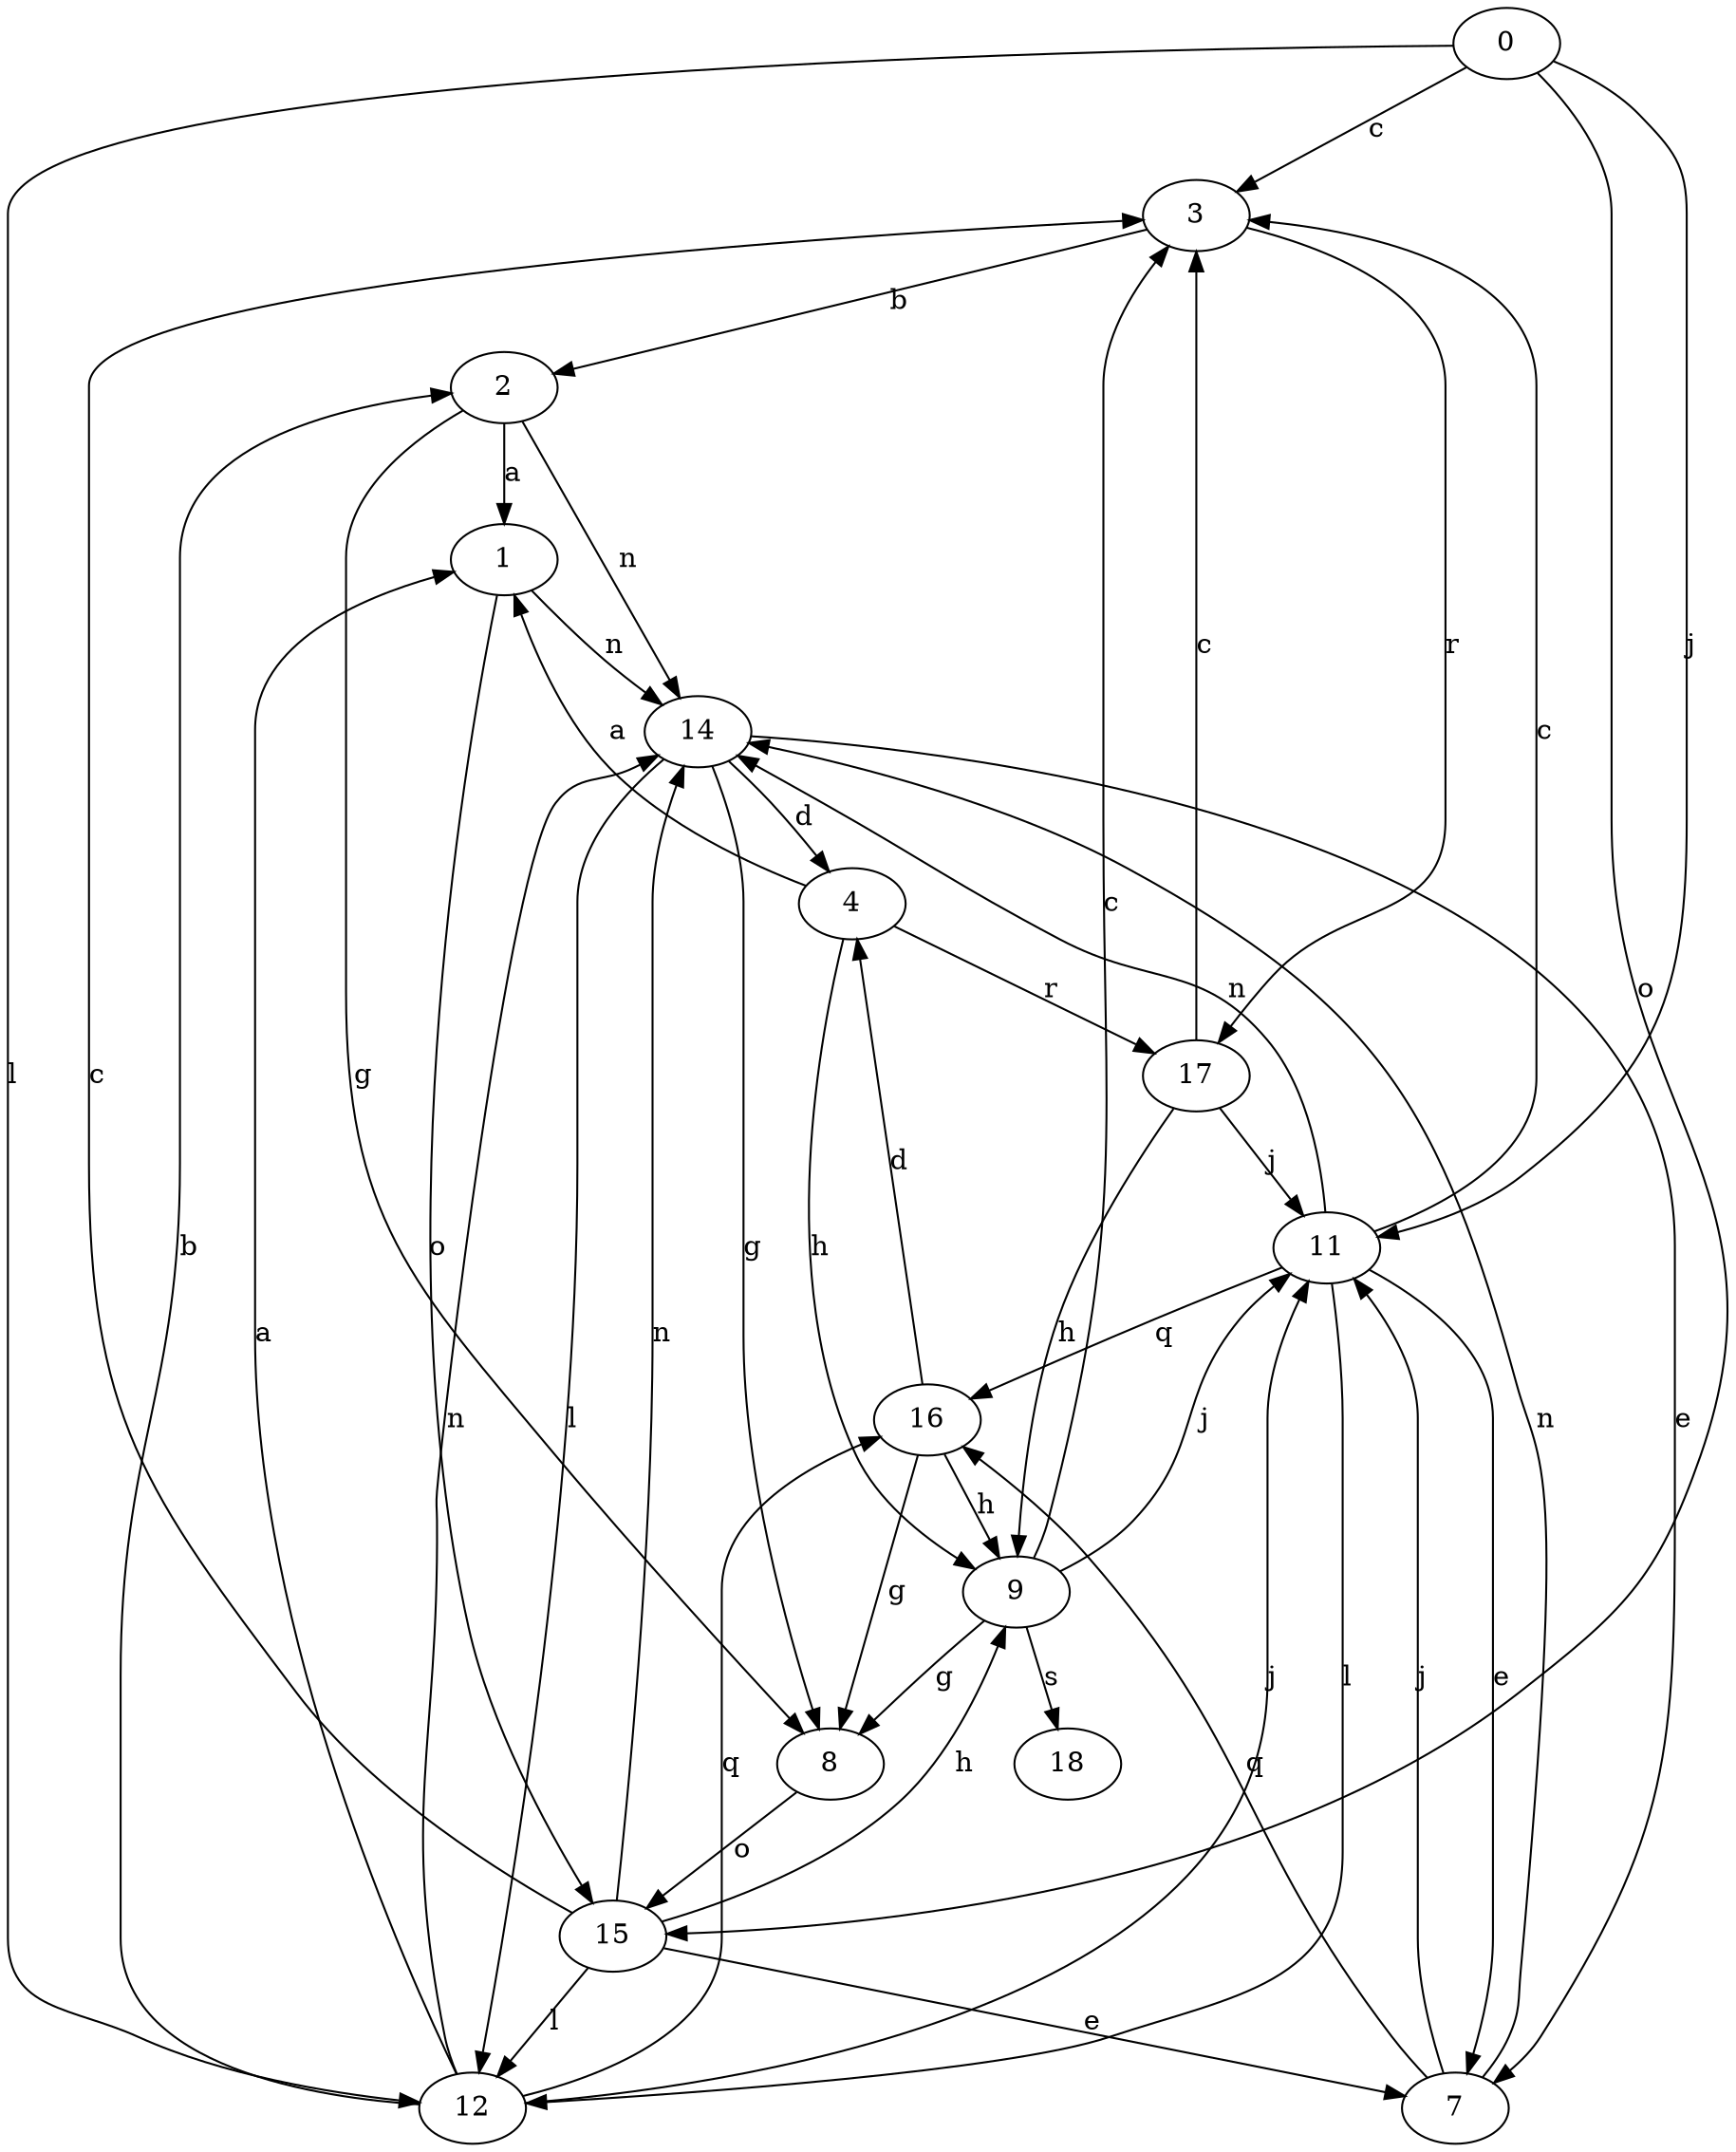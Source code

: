 strict digraph  {
0;
1;
2;
3;
4;
7;
8;
9;
11;
12;
14;
15;
16;
17;
18;
0 -> 3  [label=c];
0 -> 11  [label=j];
0 -> 12  [label=l];
0 -> 15  [label=o];
1 -> 14  [label=n];
1 -> 15  [label=o];
2 -> 1  [label=a];
2 -> 8  [label=g];
2 -> 14  [label=n];
3 -> 2  [label=b];
3 -> 17  [label=r];
4 -> 1  [label=a];
4 -> 9  [label=h];
4 -> 17  [label=r];
7 -> 11  [label=j];
7 -> 14  [label=n];
7 -> 16  [label=q];
8 -> 15  [label=o];
9 -> 3  [label=c];
9 -> 8  [label=g];
9 -> 11  [label=j];
9 -> 18  [label=s];
11 -> 3  [label=c];
11 -> 7  [label=e];
11 -> 12  [label=l];
11 -> 14  [label=n];
11 -> 16  [label=q];
12 -> 1  [label=a];
12 -> 2  [label=b];
12 -> 11  [label=j];
12 -> 14  [label=n];
12 -> 16  [label=q];
14 -> 4  [label=d];
14 -> 7  [label=e];
14 -> 8  [label=g];
14 -> 12  [label=l];
15 -> 3  [label=c];
15 -> 7  [label=e];
15 -> 9  [label=h];
15 -> 12  [label=l];
15 -> 14  [label=n];
16 -> 4  [label=d];
16 -> 8  [label=g];
16 -> 9  [label=h];
17 -> 3  [label=c];
17 -> 9  [label=h];
17 -> 11  [label=j];
}
